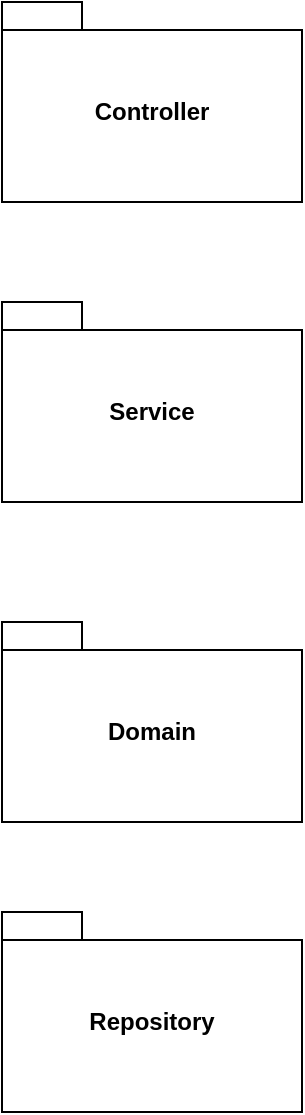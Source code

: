 <mxfile version="21.6.9" type="github">
  <diagram name="第 1 页" id="GllREASvZrIDnmcPP5y6">
    <mxGraphModel dx="1026" dy="628" grid="1" gridSize="10" guides="1" tooltips="1" connect="1" arrows="1" fold="1" page="1" pageScale="1" pageWidth="827" pageHeight="1169" math="0" shadow="0">
      <root>
        <mxCell id="0" />
        <mxCell id="1" parent="0" />
        <mxCell id="JGPiOM1yjy3c-0f6Am7k-1" value="Controller" style="shape=folder;fontStyle=1;spacingTop=10;tabWidth=40;tabHeight=14;tabPosition=left;html=1;whiteSpace=wrap;" vertex="1" parent="1">
          <mxGeometry x="240" y="80" width="150" height="100" as="geometry" />
        </mxCell>
        <mxCell id="JGPiOM1yjy3c-0f6Am7k-3" value="Service" style="shape=folder;fontStyle=1;spacingTop=10;tabWidth=40;tabHeight=14;tabPosition=left;html=1;whiteSpace=wrap;" vertex="1" parent="1">
          <mxGeometry x="240" y="230" width="150" height="100" as="geometry" />
        </mxCell>
        <mxCell id="JGPiOM1yjy3c-0f6Am7k-4" value="Domain" style="shape=folder;fontStyle=1;spacingTop=10;tabWidth=40;tabHeight=14;tabPosition=left;html=1;whiteSpace=wrap;" vertex="1" parent="1">
          <mxGeometry x="240" y="390" width="150" height="100" as="geometry" />
        </mxCell>
        <mxCell id="JGPiOM1yjy3c-0f6Am7k-5" value="Repository" style="shape=folder;fontStyle=1;spacingTop=10;tabWidth=40;tabHeight=14;tabPosition=left;html=1;whiteSpace=wrap;" vertex="1" parent="1">
          <mxGeometry x="240" y="535" width="150" height="100" as="geometry" />
        </mxCell>
      </root>
    </mxGraphModel>
  </diagram>
</mxfile>
